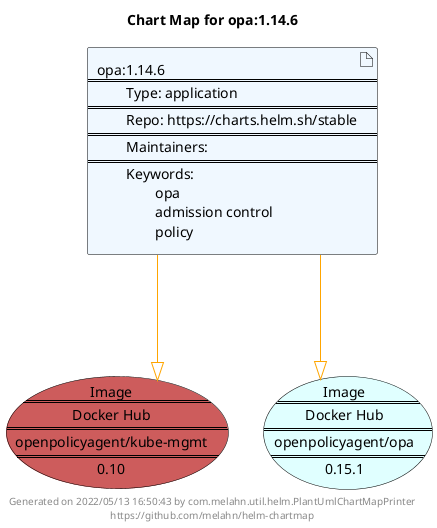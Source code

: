 @startuml
skinparam linetype ortho
skinparam backgroundColor white
skinparam usecaseBorderColor black
skinparam usecaseArrowColor LightSlateGray
skinparam artifactBorderColor black
skinparam artifactArrowColor LightSlateGray

title Chart Map for opa:1.14.6

'There is one referenced Helm Chart
artifact "opa:1.14.6\n====\n\tType: application\n====\n\tRepo: https://charts.helm.sh/stable\n====\n\tMaintainers: \n====\n\tKeywords: \n\t\topa\n\t\tadmission control\n\t\tpolicy" as opa_1_14_6 #AliceBlue

'There are 2 referenced Docker Images
usecase "Image\n====\nDocker Hub\n====\nopenpolicyagent/kube-mgmt\n====\n0.10" as openpolicyagent_kube_mgmt_0_10 #IndianRed
usecase "Image\n====\nDocker Hub\n====\nopenpolicyagent/opa\n====\n0.15.1" as openpolicyagent_opa_0_15_1 #LightCyan

'Chart Dependencies
opa_1_14_6--[#orange]-|>openpolicyagent_opa_0_15_1
opa_1_14_6--[#orange]-|>openpolicyagent_kube_mgmt_0_10

center footer Generated on 2022/05/13 16:50:43 by com.melahn.util.helm.PlantUmlChartMapPrinter\nhttps://github.com/melahn/helm-chartmap
@enduml

